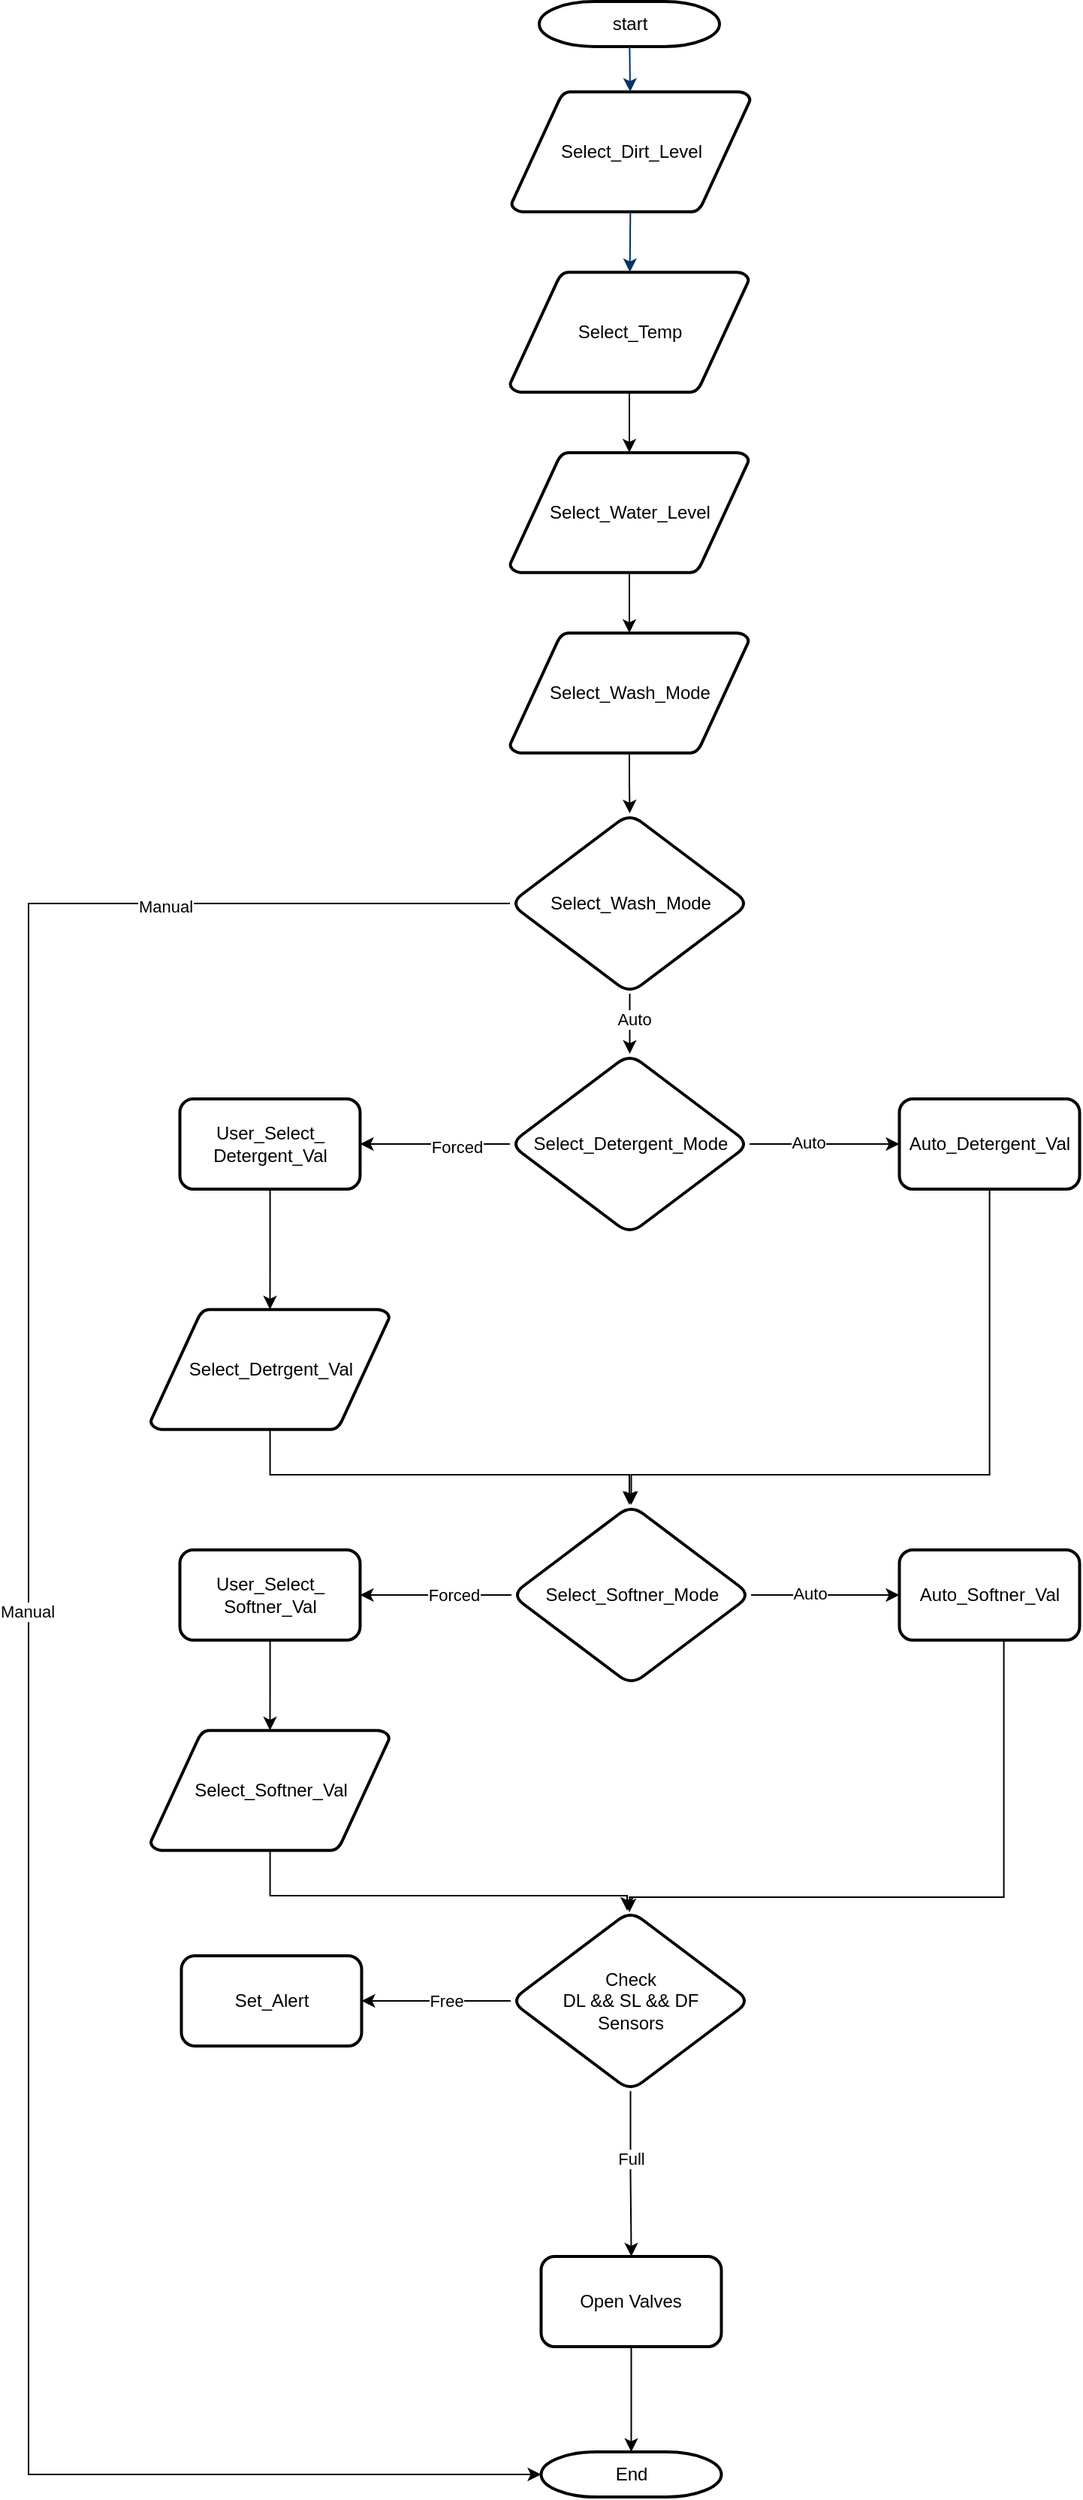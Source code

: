 <mxfile version="21.6.8" type="github">
  <diagram id="6a731a19-8d31-9384-78a2-239565b7b9f0" name="Page-1">
    <mxGraphModel dx="2165" dy="549" grid="1" gridSize="10" guides="1" tooltips="1" connect="1" arrows="1" fold="1" page="1" pageScale="1" pageWidth="1169" pageHeight="827" background="none" math="0" shadow="0">
      <root>
        <mxCell id="0" />
        <mxCell id="1" parent="0" />
        <mxCell id="2" value="start" style="shape=mxgraph.flowchart.terminator;strokeWidth=2;gradientColor=none;gradientDirection=north;fontStyle=0;html=1;" parent="1" vertex="1">
          <mxGeometry x="260" y="60" width="120" height="30" as="geometry" />
        </mxCell>
        <mxCell id="3" value="Select_Dirt_Level" style="shape=mxgraph.flowchart.data;strokeWidth=2;gradientColor=none;gradientDirection=north;fontStyle=0;html=1;" parent="1" vertex="1">
          <mxGeometry x="241.5" y="120" width="159" height="80" as="geometry" />
        </mxCell>
        <mxCell id="bVfaZKKpS5kE_KQOGeAX-56" value="" style="edgeStyle=orthogonalEdgeStyle;rounded=0;orthogonalLoop=1;jettySize=auto;html=1;" edge="1" parent="1" source="5" target="bVfaZKKpS5kE_KQOGeAX-55">
          <mxGeometry relative="1" as="geometry" />
        </mxCell>
        <mxCell id="5" value="Select_Temp" style="shape=mxgraph.flowchart.data;strokeWidth=2;gradientColor=none;gradientDirection=north;fontStyle=0;html=1;" parent="1" vertex="1">
          <mxGeometry x="240.5" y="240" width="159" height="80" as="geometry" />
        </mxCell>
        <mxCell id="7" style="fontStyle=1;strokeColor=#003366;strokeWidth=1;html=1;" parent="1" source="2" target="3" edge="1">
          <mxGeometry relative="1" as="geometry" />
        </mxCell>
        <mxCell id="8" style="fontStyle=1;strokeColor=#003366;strokeWidth=1;html=1;" parent="1" source="3" target="5" edge="1">
          <mxGeometry relative="1" as="geometry" />
        </mxCell>
        <mxCell id="bVfaZKKpS5kE_KQOGeAX-58" value="" style="edgeStyle=orthogonalEdgeStyle;rounded=0;orthogonalLoop=1;jettySize=auto;html=1;" edge="1" parent="1" source="bVfaZKKpS5kE_KQOGeAX-55" target="bVfaZKKpS5kE_KQOGeAX-57">
          <mxGeometry relative="1" as="geometry" />
        </mxCell>
        <mxCell id="bVfaZKKpS5kE_KQOGeAX-55" value="Select_Water_Level" style="shape=mxgraph.flowchart.data;strokeWidth=2;gradientColor=none;gradientDirection=north;fontStyle=0;html=1;" vertex="1" parent="1">
          <mxGeometry x="240.5" y="360" width="159" height="80" as="geometry" />
        </mxCell>
        <mxCell id="bVfaZKKpS5kE_KQOGeAX-65" value="" style="edgeStyle=orthogonalEdgeStyle;rounded=0;orthogonalLoop=1;jettySize=auto;html=1;" edge="1" parent="1" source="bVfaZKKpS5kE_KQOGeAX-57" target="bVfaZKKpS5kE_KQOGeAX-64">
          <mxGeometry relative="1" as="geometry" />
        </mxCell>
        <mxCell id="bVfaZKKpS5kE_KQOGeAX-57" value="Select_Wash_Mode" style="shape=mxgraph.flowchart.data;strokeWidth=2;gradientColor=none;gradientDirection=north;fontStyle=0;html=1;" vertex="1" parent="1">
          <mxGeometry x="240.5" y="480" width="159" height="80" as="geometry" />
        </mxCell>
        <mxCell id="bVfaZKKpS5kE_KQOGeAX-70" value="" style="edgeStyle=orthogonalEdgeStyle;rounded=0;orthogonalLoop=1;jettySize=auto;html=1;" edge="1" parent="1" source="bVfaZKKpS5kE_KQOGeAX-64" target="bVfaZKKpS5kE_KQOGeAX-69">
          <mxGeometry relative="1" as="geometry" />
        </mxCell>
        <mxCell id="bVfaZKKpS5kE_KQOGeAX-80" value="Auto" style="edgeLabel;html=1;align=center;verticalAlign=middle;resizable=0;points=[];" vertex="1" connectable="0" parent="bVfaZKKpS5kE_KQOGeAX-70">
          <mxGeometry x="-0.172" y="2" relative="1" as="geometry">
            <mxPoint as="offset" />
          </mxGeometry>
        </mxCell>
        <mxCell id="bVfaZKKpS5kE_KQOGeAX-102" style="edgeStyle=orthogonalEdgeStyle;rounded=0;orthogonalLoop=1;jettySize=auto;html=1;entryX=0;entryY=0.5;entryDx=0;entryDy=0;entryPerimeter=0;exitX=0;exitY=0.5;exitDx=0;exitDy=0;" edge="1" parent="1" source="bVfaZKKpS5kE_KQOGeAX-64" target="bVfaZKKpS5kE_KQOGeAX-91">
          <mxGeometry relative="1" as="geometry">
            <mxPoint x="80" y="660" as="sourcePoint" />
            <Array as="points">
              <mxPoint x="-80" y="660" />
              <mxPoint x="-80" y="1705" />
            </Array>
          </mxGeometry>
        </mxCell>
        <mxCell id="bVfaZKKpS5kE_KQOGeAX-103" value="Manual" style="edgeLabel;html=1;align=center;verticalAlign=middle;resizable=0;points=[];" vertex="1" connectable="0" parent="bVfaZKKpS5kE_KQOGeAX-102">
          <mxGeometry x="-0.731" y="2" relative="1" as="geometry">
            <mxPoint as="offset" />
          </mxGeometry>
        </mxCell>
        <mxCell id="bVfaZKKpS5kE_KQOGeAX-104" value="Manual" style="edgeLabel;html=1;align=center;verticalAlign=middle;resizable=0;points=[];" vertex="1" connectable="0" parent="bVfaZKKpS5kE_KQOGeAX-102">
          <mxGeometry x="-0.073" y="-1" relative="1" as="geometry">
            <mxPoint as="offset" />
          </mxGeometry>
        </mxCell>
        <mxCell id="bVfaZKKpS5kE_KQOGeAX-64" value="Select_Wash_Mode" style="rhombus;whiteSpace=wrap;html=1;strokeWidth=2;gradientColor=none;gradientDirection=north;fontStyle=0;rounded=1;" vertex="1" parent="1">
          <mxGeometry x="240.5" y="600" width="159.5" height="120" as="geometry" />
        </mxCell>
        <mxCell id="bVfaZKKpS5kE_KQOGeAX-72" value="" style="edgeStyle=orthogonalEdgeStyle;rounded=0;orthogonalLoop=1;jettySize=auto;html=1;" edge="1" parent="1" source="bVfaZKKpS5kE_KQOGeAX-69" target="bVfaZKKpS5kE_KQOGeAX-71">
          <mxGeometry relative="1" as="geometry" />
        </mxCell>
        <mxCell id="bVfaZKKpS5kE_KQOGeAX-73" value="Auto" style="edgeLabel;html=1;align=center;verticalAlign=middle;resizable=0;points=[];" vertex="1" connectable="0" parent="bVfaZKKpS5kE_KQOGeAX-72">
          <mxGeometry x="-0.214" y="1" relative="1" as="geometry">
            <mxPoint as="offset" />
          </mxGeometry>
        </mxCell>
        <mxCell id="bVfaZKKpS5kE_KQOGeAX-75" value="" style="edgeStyle=orthogonalEdgeStyle;rounded=0;orthogonalLoop=1;jettySize=auto;html=1;" edge="1" parent="1" source="bVfaZKKpS5kE_KQOGeAX-69" target="bVfaZKKpS5kE_KQOGeAX-74">
          <mxGeometry relative="1" as="geometry" />
        </mxCell>
        <mxCell id="bVfaZKKpS5kE_KQOGeAX-76" value="Forced" style="edgeLabel;html=1;align=center;verticalAlign=middle;resizable=0;points=[];" vertex="1" connectable="0" parent="bVfaZKKpS5kE_KQOGeAX-75">
          <mxGeometry x="-0.276" y="2" relative="1" as="geometry">
            <mxPoint as="offset" />
          </mxGeometry>
        </mxCell>
        <mxCell id="bVfaZKKpS5kE_KQOGeAX-69" value="Select_Detergent_Mode" style="rhombus;whiteSpace=wrap;html=1;strokeWidth=2;gradientColor=none;gradientDirection=north;fontStyle=0;rounded=1;" vertex="1" parent="1">
          <mxGeometry x="240.5" y="760" width="159.5" height="120" as="geometry" />
        </mxCell>
        <mxCell id="bVfaZKKpS5kE_KQOGeAX-144" style="edgeStyle=orthogonalEdgeStyle;rounded=0;orthogonalLoop=1;jettySize=auto;html=1;" edge="1" parent="1" source="bVfaZKKpS5kE_KQOGeAX-71" target="bVfaZKKpS5kE_KQOGeAX-142">
          <mxGeometry relative="1" as="geometry">
            <Array as="points">
              <mxPoint x="560" y="1040" />
            </Array>
          </mxGeometry>
        </mxCell>
        <mxCell id="bVfaZKKpS5kE_KQOGeAX-71" value="Auto_Detergent_Val" style="whiteSpace=wrap;html=1;strokeWidth=2;gradientColor=none;gradientDirection=north;fontStyle=0;rounded=1;" vertex="1" parent="1">
          <mxGeometry x="499.75" y="790" width="120" height="60" as="geometry" />
        </mxCell>
        <mxCell id="bVfaZKKpS5kE_KQOGeAX-78" value="" style="edgeStyle=orthogonalEdgeStyle;rounded=0;orthogonalLoop=1;jettySize=auto;html=1;" edge="1" parent="1" source="bVfaZKKpS5kE_KQOGeAX-74">
          <mxGeometry relative="1" as="geometry">
            <mxPoint x="80.75" y="930" as="targetPoint" />
          </mxGeometry>
        </mxCell>
        <mxCell id="bVfaZKKpS5kE_KQOGeAX-74" value="User_Select_&lt;br&gt;Detergent_Val" style="whiteSpace=wrap;html=1;strokeWidth=2;gradientColor=none;gradientDirection=north;fontStyle=0;rounded=1;" vertex="1" parent="1">
          <mxGeometry x="20.75" y="790" width="120" height="60" as="geometry" />
        </mxCell>
        <mxCell id="bVfaZKKpS5kE_KQOGeAX-143" style="edgeStyle=orthogonalEdgeStyle;rounded=0;orthogonalLoop=1;jettySize=auto;html=1;entryX=0.492;entryY=0.043;entryDx=0;entryDy=0;entryPerimeter=0;" edge="1" parent="1">
          <mxGeometry relative="1" as="geometry">
            <mxPoint x="80.778" y="1004.84" as="sourcePoint" />
            <mxPoint x="319.974" y="1060.0" as="targetPoint" />
            <Array as="points">
              <mxPoint x="81" y="1040" />
              <mxPoint x="320" y="1040" />
            </Array>
          </mxGeometry>
        </mxCell>
        <mxCell id="bVfaZKKpS5kE_KQOGeAX-79" value="Select_Detrgent_Val" style="shape=mxgraph.flowchart.data;strokeWidth=2;gradientColor=none;gradientDirection=north;fontStyle=0;html=1;" vertex="1" parent="1">
          <mxGeometry x="1.25" y="930" width="159" height="80" as="geometry" />
        </mxCell>
        <mxCell id="bVfaZKKpS5kE_KQOGeAX-86" value="" style="edgeStyle=orthogonalEdgeStyle;rounded=0;orthogonalLoop=1;jettySize=auto;html=1;" edge="1" parent="1" source="bVfaZKKpS5kE_KQOGeAX-84" target="bVfaZKKpS5kE_KQOGeAX-85">
          <mxGeometry relative="1" as="geometry" />
        </mxCell>
        <mxCell id="bVfaZKKpS5kE_KQOGeAX-87" value="Free" style="edgeLabel;html=1;align=center;verticalAlign=middle;resizable=0;points=[];" vertex="1" connectable="0" parent="bVfaZKKpS5kE_KQOGeAX-86">
          <mxGeometry x="-0.123" relative="1" as="geometry">
            <mxPoint as="offset" />
          </mxGeometry>
        </mxCell>
        <mxCell id="bVfaZKKpS5kE_KQOGeAX-89" value="" style="edgeStyle=orthogonalEdgeStyle;rounded=0;orthogonalLoop=1;jettySize=auto;html=1;" edge="1" parent="1" source="bVfaZKKpS5kE_KQOGeAX-84" target="bVfaZKKpS5kE_KQOGeAX-88">
          <mxGeometry relative="1" as="geometry" />
        </mxCell>
        <mxCell id="bVfaZKKpS5kE_KQOGeAX-90" value="Full" style="edgeLabel;html=1;align=center;verticalAlign=middle;resizable=0;points=[];" vertex="1" connectable="0" parent="bVfaZKKpS5kE_KQOGeAX-89">
          <mxGeometry x="-0.185" relative="1" as="geometry">
            <mxPoint as="offset" />
          </mxGeometry>
        </mxCell>
        <mxCell id="bVfaZKKpS5kE_KQOGeAX-84" value="Check&lt;br&gt;DL &amp;amp;&amp;amp; SL &amp;amp;&amp;amp; DF&lt;br&gt;Sensors" style="rhombus;whiteSpace=wrap;html=1;strokeWidth=2;gradientColor=none;gradientDirection=north;fontStyle=0;rounded=1;" vertex="1" parent="1">
          <mxGeometry x="241" y="1330" width="159.5" height="120" as="geometry" />
        </mxCell>
        <mxCell id="bVfaZKKpS5kE_KQOGeAX-85" value="Set_Alert" style="whiteSpace=wrap;html=1;strokeWidth=2;gradientColor=none;gradientDirection=north;fontStyle=0;rounded=1;" vertex="1" parent="1">
          <mxGeometry x="21.75" y="1360" width="120" height="60" as="geometry" />
        </mxCell>
        <mxCell id="bVfaZKKpS5kE_KQOGeAX-92" value="" style="edgeStyle=orthogonalEdgeStyle;rounded=0;orthogonalLoop=1;jettySize=auto;html=1;" edge="1" parent="1" source="bVfaZKKpS5kE_KQOGeAX-88" target="bVfaZKKpS5kE_KQOGeAX-91">
          <mxGeometry relative="1" as="geometry" />
        </mxCell>
        <mxCell id="bVfaZKKpS5kE_KQOGeAX-88" value="Open Valves" style="whiteSpace=wrap;html=1;strokeWidth=2;gradientColor=none;gradientDirection=north;fontStyle=0;rounded=1;" vertex="1" parent="1">
          <mxGeometry x="261.25" y="1560" width="120" height="60" as="geometry" />
        </mxCell>
        <mxCell id="bVfaZKKpS5kE_KQOGeAX-91" value="End" style="shape=mxgraph.flowchart.terminator;strokeWidth=2;gradientColor=none;gradientDirection=north;fontStyle=0;html=1;" vertex="1" parent="1">
          <mxGeometry x="261.25" y="1690" width="120" height="30" as="geometry" />
        </mxCell>
        <mxCell id="bVfaZKKpS5kE_KQOGeAX-126" value="" style="edgeStyle=orthogonalEdgeStyle;rounded=0;orthogonalLoop=1;jettySize=auto;html=1;exitX=1;exitY=0.5;exitDx=0;exitDy=0;" edge="1" parent="1" target="bVfaZKKpS5kE_KQOGeAX-130" source="bVfaZKKpS5kE_KQOGeAX-142">
          <mxGeometry relative="1" as="geometry">
            <mxPoint x="400" y="1100" as="sourcePoint" />
            <Array as="points" />
          </mxGeometry>
        </mxCell>
        <mxCell id="bVfaZKKpS5kE_KQOGeAX-127" value="Auto" style="edgeLabel;html=1;align=center;verticalAlign=middle;resizable=0;points=[];" vertex="1" connectable="0" parent="bVfaZKKpS5kE_KQOGeAX-126">
          <mxGeometry x="-0.214" y="1" relative="1" as="geometry">
            <mxPoint as="offset" />
          </mxGeometry>
        </mxCell>
        <mxCell id="bVfaZKKpS5kE_KQOGeAX-158" style="edgeStyle=orthogonalEdgeStyle;rounded=0;orthogonalLoop=1;jettySize=auto;html=1;entryX=0.5;entryY=0;entryDx=0;entryDy=0;" edge="1" parent="1">
          <mxGeometry relative="1" as="geometry">
            <mxPoint x="569.3" y="1151" as="sourcePoint" />
            <mxPoint x="320.05" y="1331" as="targetPoint" />
            <Array as="points">
              <mxPoint x="569.3" y="1321" />
              <mxPoint x="320.3" y="1321" />
            </Array>
          </mxGeometry>
        </mxCell>
        <mxCell id="bVfaZKKpS5kE_KQOGeAX-130" value="Auto_Softner_Val" style="whiteSpace=wrap;html=1;strokeWidth=2;gradientColor=none;gradientDirection=north;fontStyle=0;rounded=1;" vertex="1" parent="1">
          <mxGeometry x="499.75" y="1090" width="120" height="60" as="geometry" />
        </mxCell>
        <mxCell id="bVfaZKKpS5kE_KQOGeAX-131" value="" style="edgeStyle=orthogonalEdgeStyle;rounded=0;orthogonalLoop=1;jettySize=auto;html=1;" edge="1" parent="1" source="bVfaZKKpS5kE_KQOGeAX-132">
          <mxGeometry relative="1" as="geometry">
            <mxPoint x="80.75" y="1210" as="targetPoint" />
          </mxGeometry>
        </mxCell>
        <mxCell id="bVfaZKKpS5kE_KQOGeAX-132" value="User_Select_&lt;br&gt;Softner_Val" style="whiteSpace=wrap;html=1;strokeWidth=2;gradientColor=none;gradientDirection=north;fontStyle=0;rounded=1;" vertex="1" parent="1">
          <mxGeometry x="20.75" y="1090" width="120" height="60" as="geometry" />
        </mxCell>
        <mxCell id="bVfaZKKpS5kE_KQOGeAX-148" style="edgeStyle=orthogonalEdgeStyle;rounded=0;orthogonalLoop=1;jettySize=auto;html=1;entryX=0.486;entryY=0.054;entryDx=0;entryDy=0;entryPerimeter=0;" edge="1" parent="1">
          <mxGeometry relative="1" as="geometry">
            <mxPoint x="80.801" y="1283.52" as="sourcePoint" />
            <mxPoint x="318.517" y="1330" as="targetPoint" />
            <Array as="points">
              <mxPoint x="81" y="1320" />
              <mxPoint x="319" y="1320" />
            </Array>
          </mxGeometry>
        </mxCell>
        <mxCell id="bVfaZKKpS5kE_KQOGeAX-133" value="Select_Softner_Val" style="shape=mxgraph.flowchart.data;strokeWidth=2;gradientColor=none;gradientDirection=north;fontStyle=0;html=1;" vertex="1" parent="1">
          <mxGeometry x="1.25" y="1210" width="159" height="80" as="geometry" />
        </mxCell>
        <mxCell id="bVfaZKKpS5kE_KQOGeAX-145" value="" style="edgeStyle=orthogonalEdgeStyle;rounded=0;orthogonalLoop=1;jettySize=auto;html=1;" edge="1" parent="1" source="bVfaZKKpS5kE_KQOGeAX-142" target="bVfaZKKpS5kE_KQOGeAX-132">
          <mxGeometry relative="1" as="geometry" />
        </mxCell>
        <mxCell id="bVfaZKKpS5kE_KQOGeAX-146" value="Forced" style="edgeLabel;html=1;align=center;verticalAlign=middle;resizable=0;points=[];" vertex="1" connectable="0" parent="bVfaZKKpS5kE_KQOGeAX-145">
          <mxGeometry x="-0.232" relative="1" as="geometry">
            <mxPoint as="offset" />
          </mxGeometry>
        </mxCell>
        <mxCell id="bVfaZKKpS5kE_KQOGeAX-142" value="Select_Softner_Mode" style="rhombus;whiteSpace=wrap;html=1;strokeWidth=2;gradientColor=none;gradientDirection=north;fontStyle=0;rounded=1;" vertex="1" parent="1">
          <mxGeometry x="241.5" y="1060" width="159.5" height="120" as="geometry" />
        </mxCell>
      </root>
    </mxGraphModel>
  </diagram>
</mxfile>
